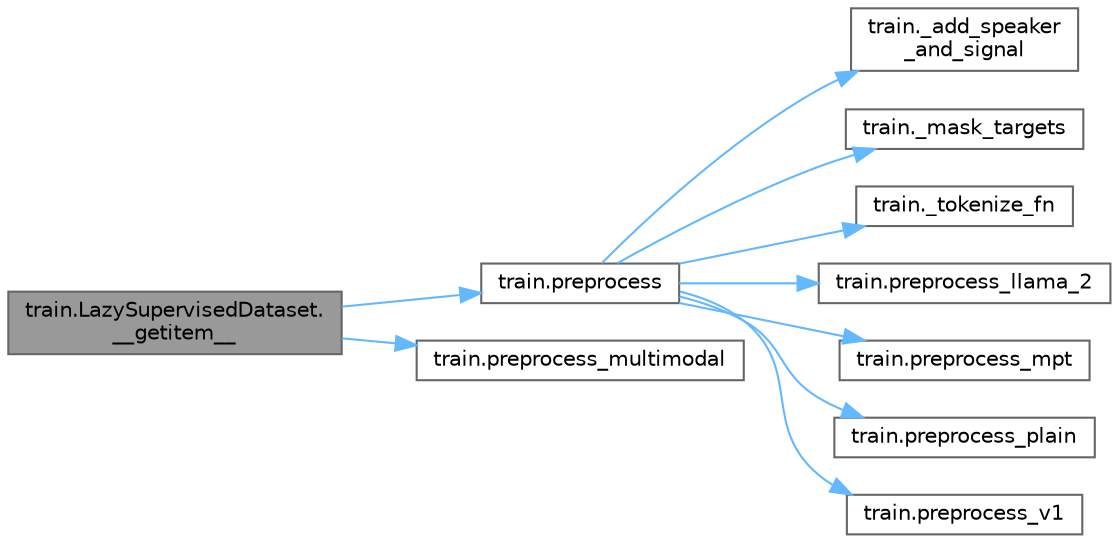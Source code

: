 digraph "train.LazySupervisedDataset.__getitem__"
{
 // LATEX_PDF_SIZE
  bgcolor="transparent";
  edge [fontname=Helvetica,fontsize=10,labelfontname=Helvetica,labelfontsize=10];
  node [fontname=Helvetica,fontsize=10,shape=box,height=0.2,width=0.4];
  rankdir="LR";
  Node1 [id="Node000001",label="train.LazySupervisedDataset.\l__getitem__",height=0.2,width=0.4,color="gray40", fillcolor="grey60", style="filled", fontcolor="black",tooltip=" "];
  Node1 -> Node2 [id="edge1_Node000001_Node000002",color="steelblue1",style="solid",tooltip=" "];
  Node2 [id="Node000002",label="train.preprocess",height=0.2,width=0.4,color="grey40", fillcolor="white", style="filled",URL="$namespacetrain.html#a6e906e31ad5c33c28b1e6303d645dba8",tooltip=" "];
  Node2 -> Node3 [id="edge2_Node000002_Node000003",color="steelblue1",style="solid",tooltip=" "];
  Node3 [id="Node000003",label="train._add_speaker\l_and_signal",height=0.2,width=0.4,color="grey40", fillcolor="white", style="filled",URL="$namespacetrain.html#aa937d3eb47cd0946b112638f96a06753",tooltip=" "];
  Node2 -> Node4 [id="edge3_Node000002_Node000004",color="steelblue1",style="solid",tooltip=" "];
  Node4 [id="Node000004",label="train._mask_targets",height=0.2,width=0.4,color="grey40", fillcolor="white", style="filled",URL="$namespacetrain.html#aa32d44763b937f67e25676c5a1400583",tooltip=" "];
  Node2 -> Node5 [id="edge4_Node000002_Node000005",color="steelblue1",style="solid",tooltip=" "];
  Node5 [id="Node000005",label="train._tokenize_fn",height=0.2,width=0.4,color="grey40", fillcolor="white", style="filled",URL="$namespacetrain.html#a76b757a33bb0c20560ad29dc7b26de72",tooltip=" "];
  Node2 -> Node6 [id="edge5_Node000002_Node000006",color="steelblue1",style="solid",tooltip=" "];
  Node6 [id="Node000006",label="train.preprocess_llama_2",height=0.2,width=0.4,color="grey40", fillcolor="white", style="filled",URL="$namespacetrain.html#a9204678b2509ba26d97bc024c214e70a",tooltip=" "];
  Node2 -> Node7 [id="edge6_Node000002_Node000007",color="steelblue1",style="solid",tooltip=" "];
  Node7 [id="Node000007",label="train.preprocess_mpt",height=0.2,width=0.4,color="grey40", fillcolor="white", style="filled",URL="$namespacetrain.html#ac65d1ce0aaedab85871d5d954ef8f9ea",tooltip=" "];
  Node2 -> Node8 [id="edge7_Node000002_Node000008",color="steelblue1",style="solid",tooltip=" "];
  Node8 [id="Node000008",label="train.preprocess_plain",height=0.2,width=0.4,color="grey40", fillcolor="white", style="filled",URL="$namespacetrain.html#a36cb09fa513042f9258bed6ef2fc4ee5",tooltip=" "];
  Node2 -> Node9 [id="edge8_Node000002_Node000009",color="steelblue1",style="solid",tooltip=" "];
  Node9 [id="Node000009",label="train.preprocess_v1",height=0.2,width=0.4,color="grey40", fillcolor="white", style="filled",URL="$namespacetrain.html#a76c54dcd10f64c547b1d462b17d5ad3b",tooltip=" "];
  Node1 -> Node10 [id="edge9_Node000001_Node000010",color="steelblue1",style="solid",tooltip=" "];
  Node10 [id="Node000010",label="train.preprocess_multimodal",height=0.2,width=0.4,color="grey40", fillcolor="white", style="filled",URL="$namespacetrain.html#aec672610ab14ba6f4de0517f687ca476",tooltip=" "];
}
